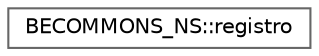 digraph "Gráfico de Hierarquia de Classes"
{
 // LATEX_PDF_SIZE
  bgcolor="transparent";
  edge [fontname=Helvetica,fontsize=10,labelfontname=Helvetica,labelfontsize=10];
  node [fontname=Helvetica,fontsize=10,shape=box,height=0.2,width=0.4];
  rankdir="LR";
  Node0 [id="Node000000",label="BECOMMONS_NS::registro",height=0.2,width=0.4,color="grey40", fillcolor="white", style="filled",URL="$structBECOMMONS__NS_1_1registro.html",tooltip="gerencia as entidades"];
}
